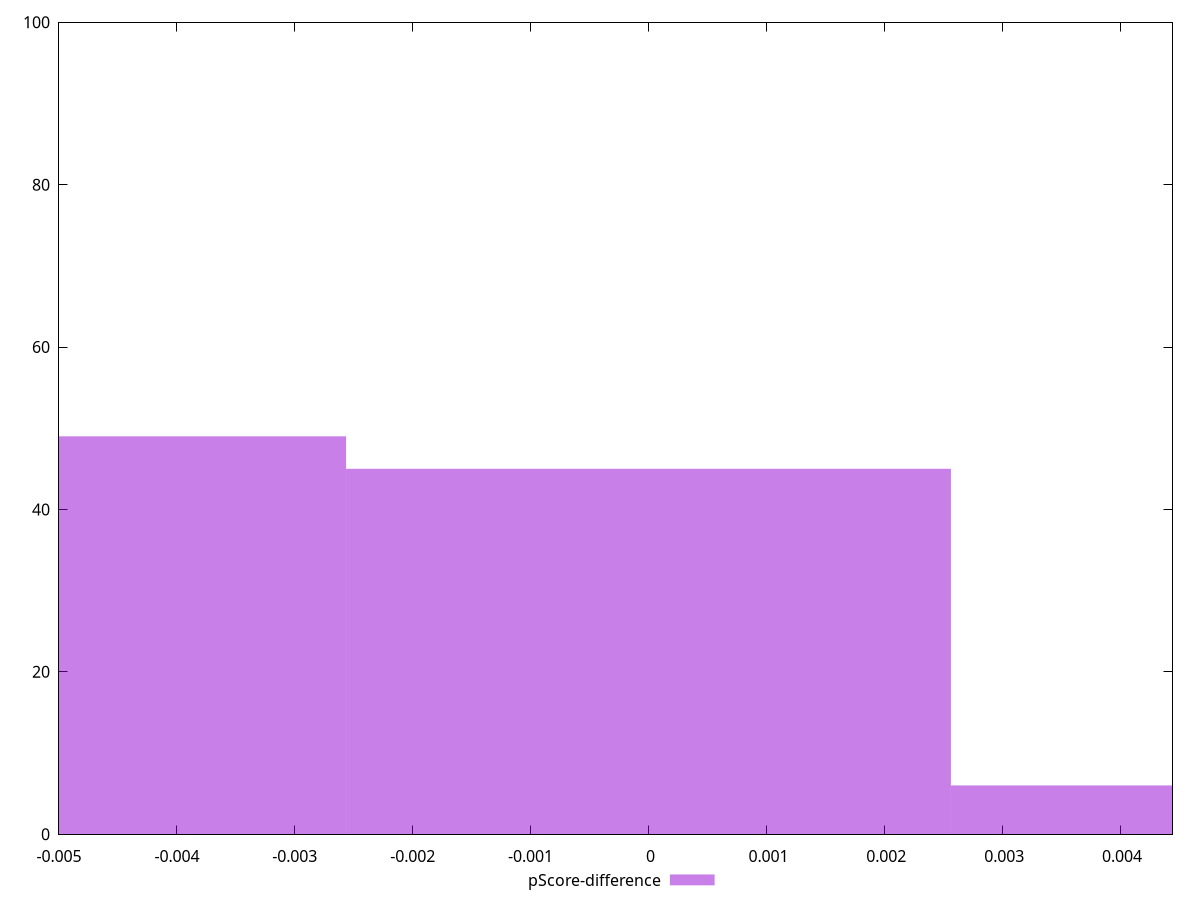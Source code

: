 reset

$pScoreDifference <<EOF
-0.0051302875550381065 49
0 45
0.0051302875550381065 6
EOF

set key outside below
set boxwidth 0.0051302875550381065
set xrange [-0.0050000000000000044:0.004444444444444473]
set yrange [0:100]
set trange [0:100]
set style fill transparent solid 0.5 noborder
set terminal svg size 640, 490 enhanced background rgb 'white'
set output "report_00015_2021-02-09T16-11-33.973Z/uses-webp-images/samples/pages+cached+noadtech/pScore-difference/histogram.svg"

plot $pScoreDifference title "pScore-difference" with boxes

reset
